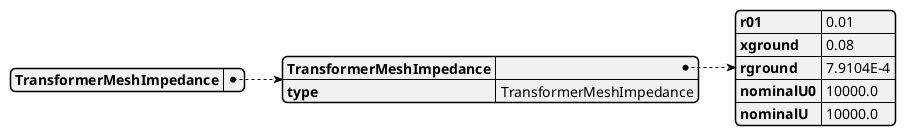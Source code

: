 @startjson
{
  "TransformerMeshImpedance": {
    "TransformerMeshImpedance": {
      "r01": 
        "0.01"
      ,
      "xground": 
        "0.08"
      ,
      "rground": 
        "7.9104E-4"
      ,
      "nominalU0": 
        "10000.0"
      ,
      "nominalU": 
        "10000.0"
      
    },
    "type": 
      "TransformerMeshImpedance"
    
  }
}
@endjson